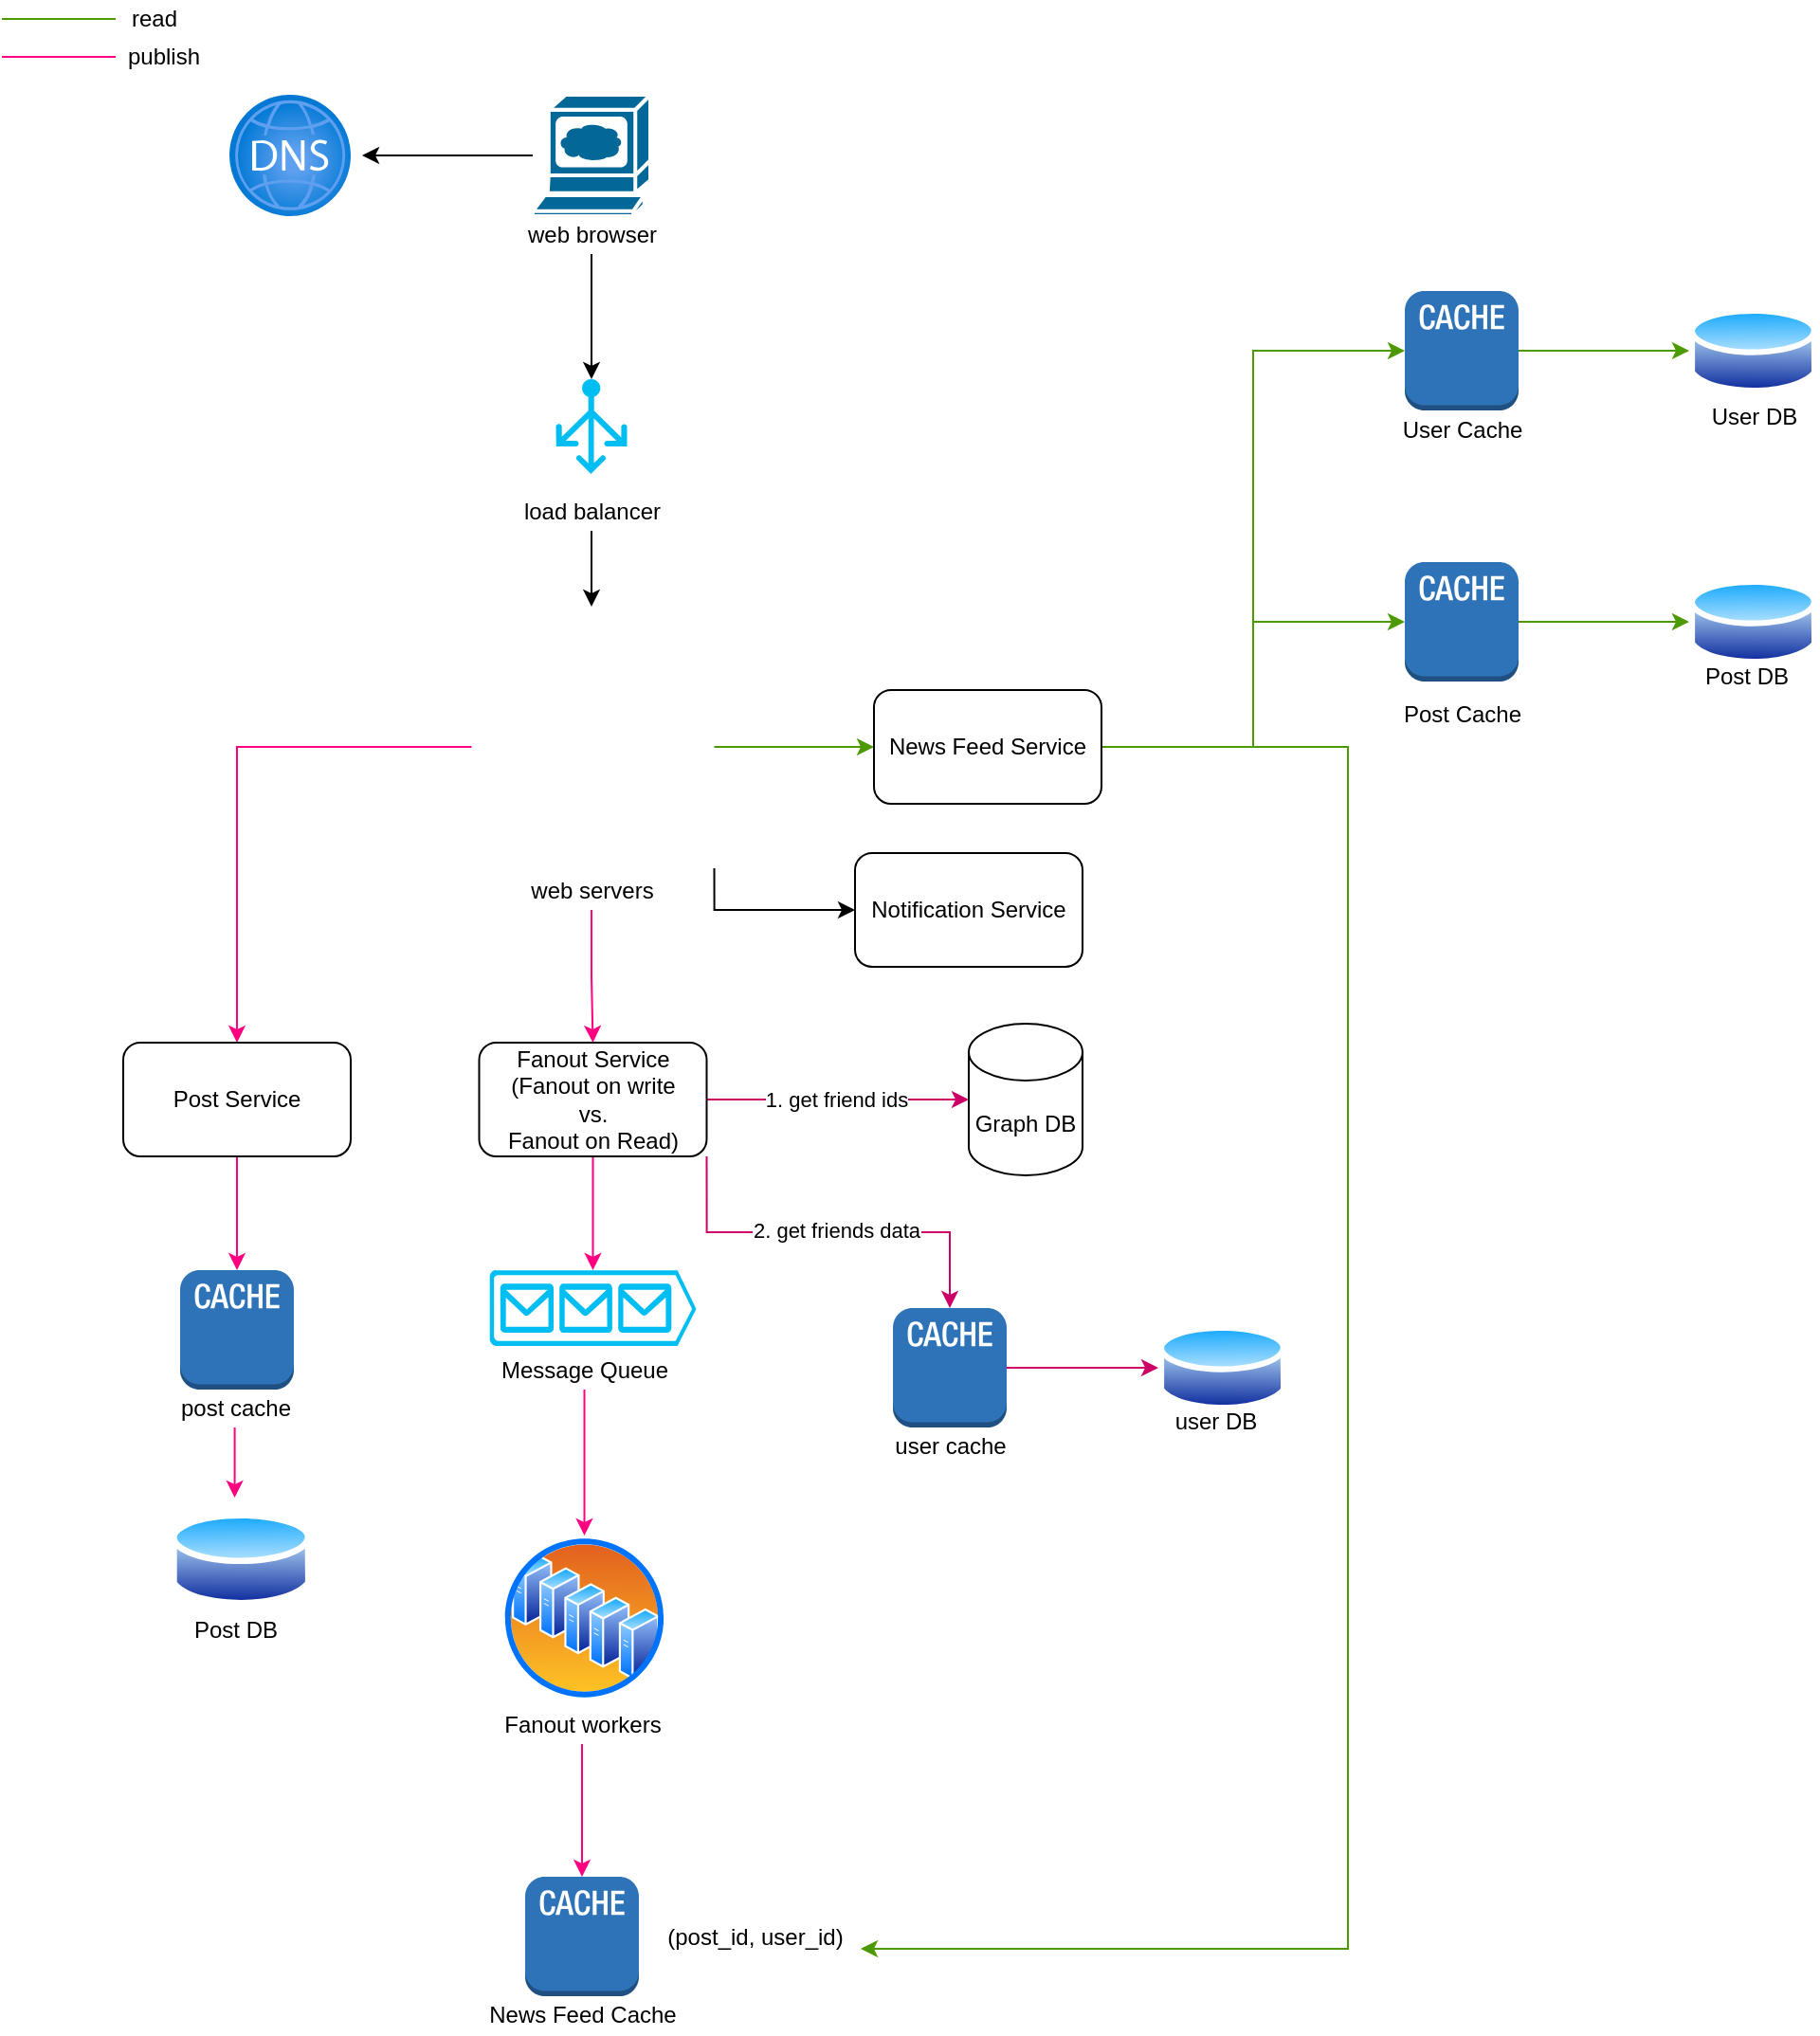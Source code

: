 <mxfile version="17.4.4" type="github">
  <diagram id="4cCKLbDu2Ntrc-mVVSZb" name="Page-1">
    <mxGraphModel dx="1466" dy="1129" grid="1" gridSize="10" guides="1" tooltips="1" connect="1" arrows="1" fold="1" page="1" pageScale="1" pageWidth="850" pageHeight="1100" math="0" shadow="0">
      <root>
        <mxCell id="0" />
        <mxCell id="1" parent="0" />
        <mxCell id="fDrAR6Ka62goLLIewrtq-10" style="edgeStyle=orthogonalEdgeStyle;rounded=0;orthogonalLoop=1;jettySize=auto;html=1;" edge="1" parent="1" source="wFmW60XCWzOWadYCHSVF-1">
          <mxGeometry relative="1" as="geometry">
            <mxPoint x="210" y="122" as="targetPoint" />
          </mxGeometry>
        </mxCell>
        <mxCell id="wFmW60XCWzOWadYCHSVF-1" value="" style="shape=mxgraph.cisco.computers_and_peripherals.web_browser;html=1;pointerEvents=1;dashed=0;fillColor=#036897;strokeColor=#ffffff;strokeWidth=2;verticalLabelPosition=bottom;verticalAlign=top;align=center;outlineConnect=0;" parent="1" vertex="1">
          <mxGeometry x="300" y="90" width="62" height="64" as="geometry" />
        </mxCell>
        <mxCell id="wFmW60XCWzOWadYCHSVF-2" value="" style="aspect=fixed;html=1;points=[];align=center;image;fontSize=12;image=img/lib/azure2/networking/DNS_Zones.svg;" parent="1" vertex="1">
          <mxGeometry x="140" y="90" width="64" height="64" as="geometry" />
        </mxCell>
        <mxCell id="wFmW60XCWzOWadYCHSVF-3" value="" style="verticalLabelPosition=bottom;html=1;verticalAlign=top;align=center;strokeColor=none;fillColor=#00BEF2;shape=mxgraph.azure.load_balancer_generic;pointerEvents=1;" parent="1" vertex="1">
          <mxGeometry x="312.25" y="240" width="37.5" height="50" as="geometry" />
        </mxCell>
        <mxCell id="fDrAR6Ka62goLLIewrtq-13" style="edgeStyle=orthogonalEdgeStyle;rounded=0;orthogonalLoop=1;jettySize=auto;html=1;entryX=0.5;entryY=0;entryDx=0;entryDy=0;strokeColor=#FF0080;" edge="1" parent="1" source="wFmW60XCWzOWadYCHSVF-4" target="wFmW60XCWzOWadYCHSVF-5">
          <mxGeometry relative="1" as="geometry" />
        </mxCell>
        <mxCell id="fDrAR6Ka62goLLIewrtq-38" style="edgeStyle=orthogonalEdgeStyle;rounded=0;orthogonalLoop=1;jettySize=auto;html=1;exitX=1;exitY=1;exitDx=0;exitDy=0;" edge="1" parent="1" source="wFmW60XCWzOWadYCHSVF-4" target="wFmW60XCWzOWadYCHSVF-7">
          <mxGeometry relative="1" as="geometry" />
        </mxCell>
        <mxCell id="fDrAR6Ka62goLLIewrtq-42" style="edgeStyle=orthogonalEdgeStyle;rounded=0;orthogonalLoop=1;jettySize=auto;html=1;strokeColor=#4D9900;" edge="1" parent="1" source="wFmW60XCWzOWadYCHSVF-4" target="fDrAR6Ka62goLLIewrtq-41">
          <mxGeometry relative="1" as="geometry" />
        </mxCell>
        <mxCell id="wFmW60XCWzOWadYCHSVF-4" value="" style="shape=image;html=1;verticalAlign=top;verticalLabelPosition=bottom;labelBackgroundColor=#ffffff;imageAspect=0;aspect=fixed;image=https://cdn2.iconfinder.com/data/icons/whcompare-isometric-web-hosting-servers/50/server-transfer-128.png" parent="1" vertex="1">
          <mxGeometry x="267.75" y="370" width="128" height="128" as="geometry" />
        </mxCell>
        <mxCell id="fDrAR6Ka62goLLIewrtq-14" style="edgeStyle=orthogonalEdgeStyle;rounded=0;orthogonalLoop=1;jettySize=auto;html=1;entryX=0.5;entryY=0;entryDx=0;entryDy=0;entryPerimeter=0;strokeColor=#FF0080;" edge="1" parent="1" source="wFmW60XCWzOWadYCHSVF-5" target="fDrAR6Ka62goLLIewrtq-1">
          <mxGeometry relative="1" as="geometry" />
        </mxCell>
        <mxCell id="wFmW60XCWzOWadYCHSVF-5" value="Post Service" style="rounded=1;whiteSpace=wrap;html=1;" parent="1" vertex="1">
          <mxGeometry x="84" y="590" width="120" height="60" as="geometry" />
        </mxCell>
        <mxCell id="fDrAR6Ka62goLLIewrtq-17" style="edgeStyle=orthogonalEdgeStyle;rounded=0;orthogonalLoop=1;jettySize=auto;html=1;entryX=0.5;entryY=0;entryDx=0;entryDy=0;entryPerimeter=0;strokeColor=#FF0080;" edge="1" parent="1" source="wFmW60XCWzOWadYCHSVF-6" target="fDrAR6Ka62goLLIewrtq-6">
          <mxGeometry relative="1" as="geometry" />
        </mxCell>
        <mxCell id="fDrAR6Ka62goLLIewrtq-20" style="edgeStyle=orthogonalEdgeStyle;rounded=0;orthogonalLoop=1;jettySize=auto;html=1;entryX=0;entryY=0.5;entryDx=0;entryDy=0;entryPerimeter=0;strokeColor=#CC0066;" edge="1" parent="1" source="wFmW60XCWzOWadYCHSVF-6" target="fDrAR6Ka62goLLIewrtq-3">
          <mxGeometry relative="1" as="geometry" />
        </mxCell>
        <mxCell id="fDrAR6Ka62goLLIewrtq-23" value="1. get friend ids" style="edgeLabel;html=1;align=center;verticalAlign=middle;resizable=0;points=[];" vertex="1" connectable="0" parent="fDrAR6Ka62goLLIewrtq-20">
          <mxGeometry x="-0.259" y="-1" relative="1" as="geometry">
            <mxPoint x="17" y="-1" as="offset" />
          </mxGeometry>
        </mxCell>
        <mxCell id="fDrAR6Ka62goLLIewrtq-25" style="edgeStyle=orthogonalEdgeStyle;rounded=0;orthogonalLoop=1;jettySize=auto;html=1;exitX=1;exitY=1;exitDx=0;exitDy=0;entryX=0.5;entryY=0;entryDx=0;entryDy=0;entryPerimeter=0;strokeColor=#CC0066;" edge="1" parent="1" source="wFmW60XCWzOWadYCHSVF-6" target="fDrAR6Ka62goLLIewrtq-4">
          <mxGeometry relative="1" as="geometry" />
        </mxCell>
        <mxCell id="fDrAR6Ka62goLLIewrtq-26" value="2. get friends data" style="edgeLabel;html=1;align=center;verticalAlign=middle;resizable=0;points=[];" vertex="1" connectable="0" parent="fDrAR6Ka62goLLIewrtq-25">
          <mxGeometry x="-0.306" y="1" relative="1" as="geometry">
            <mxPoint x="36" as="offset" />
          </mxGeometry>
        </mxCell>
        <mxCell id="wFmW60XCWzOWadYCHSVF-6" value="Fanout Service&lt;br&gt;(Fanout on write&lt;br&gt;vs.&lt;br&gt;Fanout on Read)" style="rounded=1;whiteSpace=wrap;html=1;" parent="1" vertex="1">
          <mxGeometry x="271.75" y="590" width="120" height="60" as="geometry" />
        </mxCell>
        <mxCell id="wFmW60XCWzOWadYCHSVF-7" value="Notification Service" style="rounded=1;whiteSpace=wrap;html=1;" parent="1" vertex="1">
          <mxGeometry x="470" y="490" width="120" height="60" as="geometry" />
        </mxCell>
        <mxCell id="fDrAR6Ka62goLLIewrtq-11" style="edgeStyle=orthogonalEdgeStyle;rounded=0;orthogonalLoop=1;jettySize=auto;html=1;entryX=0.5;entryY=0;entryDx=0;entryDy=0;entryPerimeter=0;" edge="1" parent="1" source="wFmW60XCWzOWadYCHSVF-8" target="wFmW60XCWzOWadYCHSVF-3">
          <mxGeometry relative="1" as="geometry" />
        </mxCell>
        <mxCell id="wFmW60XCWzOWadYCHSVF-8" value="web browser" style="text;html=1;align=center;verticalAlign=middle;resizable=0;points=[];autosize=1;strokeColor=none;fillColor=none;" parent="1" vertex="1">
          <mxGeometry x="291" y="154" width="80" height="20" as="geometry" />
        </mxCell>
        <mxCell id="fDrAR6Ka62goLLIewrtq-12" style="edgeStyle=orthogonalEdgeStyle;rounded=0;orthogonalLoop=1;jettySize=auto;html=1;" edge="1" parent="1" source="wFmW60XCWzOWadYCHSVF-9">
          <mxGeometry relative="1" as="geometry">
            <mxPoint x="331" y="360" as="targetPoint" />
          </mxGeometry>
        </mxCell>
        <mxCell id="wFmW60XCWzOWadYCHSVF-9" value="load balancer" style="text;html=1;align=center;verticalAlign=middle;resizable=0;points=[];autosize=1;strokeColor=none;fillColor=none;" parent="1" vertex="1">
          <mxGeometry x="286" y="300" width="90" height="20" as="geometry" />
        </mxCell>
        <mxCell id="fDrAR6Ka62goLLIewrtq-16" style="edgeStyle=orthogonalEdgeStyle;rounded=0;orthogonalLoop=1;jettySize=auto;html=1;entryX=0.5;entryY=0;entryDx=0;entryDy=0;strokeColor=#FF0080;" edge="1" parent="1" source="wFmW60XCWzOWadYCHSVF-10" target="wFmW60XCWzOWadYCHSVF-6">
          <mxGeometry relative="1" as="geometry" />
        </mxCell>
        <mxCell id="wFmW60XCWzOWadYCHSVF-10" value="web servers" style="text;html=1;align=center;verticalAlign=middle;resizable=0;points=[];autosize=1;strokeColor=none;fillColor=none;" parent="1" vertex="1">
          <mxGeometry x="291" y="500" width="80" height="20" as="geometry" />
        </mxCell>
        <mxCell id="fDrAR6Ka62goLLIewrtq-1" value="" style="outlineConnect=0;dashed=0;verticalLabelPosition=bottom;verticalAlign=top;align=center;html=1;shape=mxgraph.aws3.cache_node;fillColor=#2E73B8;gradientColor=none;" vertex="1" parent="1">
          <mxGeometry x="114" y="710" width="60" height="63" as="geometry" />
        </mxCell>
        <mxCell id="fDrAR6Ka62goLLIewrtq-2" value="" style="aspect=fixed;perimeter=ellipsePerimeter;html=1;align=center;shadow=0;dashed=0;spacingTop=3;image;image=img/lib/active_directory/database.svg;" vertex="1" parent="1">
          <mxGeometry x="108.99" y="835" width="74.33" height="55" as="geometry" />
        </mxCell>
        <mxCell id="fDrAR6Ka62goLLIewrtq-3" value="Graph DB" style="shape=cylinder3;whiteSpace=wrap;html=1;boundedLbl=1;backgroundOutline=1;size=15;" vertex="1" parent="1">
          <mxGeometry x="530" y="580" width="60" height="80" as="geometry" />
        </mxCell>
        <mxCell id="fDrAR6Ka62goLLIewrtq-22" style="edgeStyle=orthogonalEdgeStyle;rounded=0;orthogonalLoop=1;jettySize=auto;html=1;entryX=0;entryY=0.5;entryDx=0;entryDy=0;strokeColor=#CC0066;" edge="1" parent="1" source="fDrAR6Ka62goLLIewrtq-4" target="fDrAR6Ka62goLLIewrtq-5">
          <mxGeometry relative="1" as="geometry" />
        </mxCell>
        <mxCell id="fDrAR6Ka62goLLIewrtq-4" value="" style="outlineConnect=0;dashed=0;verticalLabelPosition=bottom;verticalAlign=top;align=center;html=1;shape=mxgraph.aws3.cache_node;fillColor=#2E73B8;gradientColor=none;" vertex="1" parent="1">
          <mxGeometry x="490" y="730" width="60" height="63" as="geometry" />
        </mxCell>
        <mxCell id="fDrAR6Ka62goLLIewrtq-5" value="" style="aspect=fixed;perimeter=ellipsePerimeter;html=1;align=center;shadow=0;dashed=0;spacingTop=3;image;image=img/lib/active_directory/database.svg;" vertex="1" parent="1">
          <mxGeometry x="630" y="736.5" width="67.57" height="50" as="geometry" />
        </mxCell>
        <mxCell id="fDrAR6Ka62goLLIewrtq-6" value="" style="verticalLabelPosition=bottom;html=1;verticalAlign=top;align=center;strokeColor=none;fillColor=#00BEF2;shape=mxgraph.azure.queue_generic;pointerEvents=1;" vertex="1" parent="1">
          <mxGeometry x="277.25" y="710" width="109" height="40" as="geometry" />
        </mxCell>
        <mxCell id="fDrAR6Ka62goLLIewrtq-8" value="" style="aspect=fixed;perimeter=ellipsePerimeter;html=1;align=center;shadow=0;dashed=0;spacingTop=3;image;image=img/lib/active_directory/server_farm.svg;" vertex="1" parent="1">
          <mxGeometry x="283.75" y="850" width="87" height="87" as="geometry" />
        </mxCell>
        <mxCell id="fDrAR6Ka62goLLIewrtq-9" value="" style="outlineConnect=0;dashed=0;verticalLabelPosition=bottom;verticalAlign=top;align=center;html=1;shape=mxgraph.aws3.cache_node;fillColor=#2E73B8;gradientColor=none;" vertex="1" parent="1">
          <mxGeometry x="296" y="1030" width="60" height="63" as="geometry" />
        </mxCell>
        <mxCell id="fDrAR6Ka62goLLIewrtq-27" value="user cache" style="text;html=1;align=center;verticalAlign=middle;resizable=0;points=[];autosize=1;strokeColor=none;fillColor=none;" vertex="1" parent="1">
          <mxGeometry x="485" y="793" width="70" height="20" as="geometry" />
        </mxCell>
        <mxCell id="fDrAR6Ka62goLLIewrtq-28" value="user DB" style="text;html=1;align=center;verticalAlign=middle;resizable=0;points=[];autosize=1;strokeColor=none;fillColor=none;" vertex="1" parent="1">
          <mxGeometry x="630" y="780" width="60" height="20" as="geometry" />
        </mxCell>
        <mxCell id="fDrAR6Ka62goLLIewrtq-32" style="edgeStyle=orthogonalEdgeStyle;rounded=0;orthogonalLoop=1;jettySize=auto;html=1;strokeColor=#FF0080;" edge="1" parent="1" source="fDrAR6Ka62goLLIewrtq-29">
          <mxGeometry relative="1" as="geometry">
            <mxPoint x="142.78" y="830" as="targetPoint" />
          </mxGeometry>
        </mxCell>
        <mxCell id="fDrAR6Ka62goLLIewrtq-29" value="post cache" style="text;html=1;align=center;verticalAlign=middle;resizable=0;points=[];autosize=1;strokeColor=none;fillColor=none;" vertex="1" parent="1">
          <mxGeometry x="107.78" y="773" width="70" height="20" as="geometry" />
        </mxCell>
        <mxCell id="fDrAR6Ka62goLLIewrtq-33" value="Post DB" style="text;html=1;align=center;verticalAlign=middle;resizable=0;points=[];autosize=1;strokeColor=none;fillColor=none;" vertex="1" parent="1">
          <mxGeometry x="112.78" y="890" width="60" height="20" as="geometry" />
        </mxCell>
        <mxCell id="fDrAR6Ka62goLLIewrtq-36" style="edgeStyle=orthogonalEdgeStyle;rounded=0;orthogonalLoop=1;jettySize=auto;html=1;entryX=0.5;entryY=0;entryDx=0;entryDy=0;strokeColor=#FF0080;" edge="1" parent="1" source="fDrAR6Ka62goLLIewrtq-34" target="fDrAR6Ka62goLLIewrtq-8">
          <mxGeometry relative="1" as="geometry" />
        </mxCell>
        <mxCell id="fDrAR6Ka62goLLIewrtq-34" value="Message Queue" style="text;html=1;align=center;verticalAlign=middle;resizable=0;points=[];autosize=1;strokeColor=none;fillColor=none;" vertex="1" parent="1">
          <mxGeometry x="277.25" y="753" width="100" height="20" as="geometry" />
        </mxCell>
        <mxCell id="fDrAR6Ka62goLLIewrtq-37" style="edgeStyle=orthogonalEdgeStyle;rounded=0;orthogonalLoop=1;jettySize=auto;html=1;strokeColor=#FF0080;" edge="1" parent="1" source="fDrAR6Ka62goLLIewrtq-35" target="fDrAR6Ka62goLLIewrtq-9">
          <mxGeometry relative="1" as="geometry" />
        </mxCell>
        <mxCell id="fDrAR6Ka62goLLIewrtq-35" value="Fanout workers" style="text;html=1;align=center;verticalAlign=middle;resizable=0;points=[];autosize=1;strokeColor=none;fillColor=none;" vertex="1" parent="1">
          <mxGeometry x="276" y="940" width="100" height="20" as="geometry" />
        </mxCell>
        <mxCell id="fDrAR6Ka62goLLIewrtq-39" value="News Feed Cache" style="text;html=1;align=center;verticalAlign=middle;resizable=0;points=[];autosize=1;strokeColor=none;fillColor=none;" vertex="1" parent="1">
          <mxGeometry x="271" y="1093" width="110" height="20" as="geometry" />
        </mxCell>
        <mxCell id="fDrAR6Ka62goLLIewrtq-40" value="(post_id, user_id)" style="text;html=1;align=center;verticalAlign=middle;resizable=0;points=[];autosize=1;strokeColor=none;fillColor=none;" vertex="1" parent="1">
          <mxGeometry x="362" y="1051.5" width="110" height="20" as="geometry" />
        </mxCell>
        <mxCell id="fDrAR6Ka62goLLIewrtq-60" style="edgeStyle=orthogonalEdgeStyle;rounded=0;orthogonalLoop=1;jettySize=auto;html=1;entryX=1.009;entryY=0.825;entryDx=0;entryDy=0;entryPerimeter=0;strokeColor=#4D9900;" edge="1" parent="1" source="fDrAR6Ka62goLLIewrtq-41" target="fDrAR6Ka62goLLIewrtq-40">
          <mxGeometry relative="1" as="geometry">
            <Array as="points">
              <mxPoint x="730" y="434" />
              <mxPoint x="730" y="1068" />
            </Array>
          </mxGeometry>
        </mxCell>
        <mxCell id="fDrAR6Ka62goLLIewrtq-61" style="edgeStyle=orthogonalEdgeStyle;rounded=0;orthogonalLoop=1;jettySize=auto;html=1;entryX=0;entryY=0.5;entryDx=0;entryDy=0;entryPerimeter=0;strokeColor=#4D9900;" edge="1" parent="1" source="fDrAR6Ka62goLLIewrtq-41" target="fDrAR6Ka62goLLIewrtq-45">
          <mxGeometry relative="1" as="geometry" />
        </mxCell>
        <mxCell id="fDrAR6Ka62goLLIewrtq-62" style="edgeStyle=orthogonalEdgeStyle;rounded=0;orthogonalLoop=1;jettySize=auto;html=1;entryX=0;entryY=0.5;entryDx=0;entryDy=0;entryPerimeter=0;strokeColor=#4D9900;" edge="1" parent="1" source="fDrAR6Ka62goLLIewrtq-41" target="fDrAR6Ka62goLLIewrtq-43">
          <mxGeometry relative="1" as="geometry" />
        </mxCell>
        <mxCell id="fDrAR6Ka62goLLIewrtq-41" value="News Feed Service" style="rounded=1;whiteSpace=wrap;html=1;" vertex="1" parent="1">
          <mxGeometry x="480" y="404" width="120" height="60" as="geometry" />
        </mxCell>
        <mxCell id="fDrAR6Ka62goLLIewrtq-52" style="edgeStyle=orthogonalEdgeStyle;rounded=0;orthogonalLoop=1;jettySize=auto;html=1;entryX=0;entryY=0.5;entryDx=0;entryDy=0;strokeColor=#4D9900;" edge="1" parent="1" source="fDrAR6Ka62goLLIewrtq-43" target="fDrAR6Ka62goLLIewrtq-44">
          <mxGeometry relative="1" as="geometry" />
        </mxCell>
        <mxCell id="fDrAR6Ka62goLLIewrtq-43" value="" style="outlineConnect=0;dashed=0;verticalLabelPosition=bottom;verticalAlign=top;align=center;html=1;shape=mxgraph.aws3.cache_node;fillColor=#2E73B8;gradientColor=none;" vertex="1" parent="1">
          <mxGeometry x="760" y="193.5" width="60" height="63" as="geometry" />
        </mxCell>
        <mxCell id="fDrAR6Ka62goLLIewrtq-44" value="" style="aspect=fixed;perimeter=ellipsePerimeter;html=1;align=center;shadow=0;dashed=0;spacingTop=3;image;image=img/lib/active_directory/database.svg;" vertex="1" parent="1">
          <mxGeometry x="910" y="200" width="67.57" height="50" as="geometry" />
        </mxCell>
        <mxCell id="fDrAR6Ka62goLLIewrtq-54" style="edgeStyle=orthogonalEdgeStyle;rounded=0;orthogonalLoop=1;jettySize=auto;html=1;entryX=0;entryY=0.5;entryDx=0;entryDy=0;strokeColor=#4D9900;" edge="1" parent="1" source="fDrAR6Ka62goLLIewrtq-45" target="fDrAR6Ka62goLLIewrtq-46">
          <mxGeometry relative="1" as="geometry" />
        </mxCell>
        <mxCell id="fDrAR6Ka62goLLIewrtq-45" value="" style="outlineConnect=0;dashed=0;verticalLabelPosition=bottom;verticalAlign=top;align=center;html=1;shape=mxgraph.aws3.cache_node;fillColor=#2E73B8;gradientColor=none;" vertex="1" parent="1">
          <mxGeometry x="760" y="336.5" width="60" height="63" as="geometry" />
        </mxCell>
        <mxCell id="fDrAR6Ka62goLLIewrtq-46" value="" style="aspect=fixed;perimeter=ellipsePerimeter;html=1;align=center;shadow=0;dashed=0;spacingTop=3;image;image=img/lib/active_directory/database.svg;" vertex="1" parent="1">
          <mxGeometry x="910" y="343" width="67.57" height="50" as="geometry" />
        </mxCell>
        <mxCell id="fDrAR6Ka62goLLIewrtq-48" value="User Cache" style="text;html=1;align=center;verticalAlign=middle;resizable=0;points=[];autosize=1;strokeColor=none;fillColor=none;" vertex="1" parent="1">
          <mxGeometry x="750" y="256.5" width="80" height="20" as="geometry" />
        </mxCell>
        <mxCell id="fDrAR6Ka62goLLIewrtq-49" value="User DB" style="text;html=1;align=center;verticalAlign=middle;resizable=0;points=[];autosize=1;strokeColor=none;fillColor=none;" vertex="1" parent="1">
          <mxGeometry x="913.78" y="250" width="60" height="20" as="geometry" />
        </mxCell>
        <mxCell id="fDrAR6Ka62goLLIewrtq-50" value="Post Cache" style="text;html=1;align=center;verticalAlign=middle;resizable=0;points=[];autosize=1;strokeColor=none;fillColor=none;" vertex="1" parent="1">
          <mxGeometry x="750" y="406.5" width="80" height="20" as="geometry" />
        </mxCell>
        <mxCell id="fDrAR6Ka62goLLIewrtq-51" value="Post DB" style="text;html=1;align=center;verticalAlign=middle;resizable=0;points=[];autosize=1;strokeColor=none;fillColor=none;" vertex="1" parent="1">
          <mxGeometry x="910" y="386.5" width="60" height="20" as="geometry" />
        </mxCell>
        <mxCell id="fDrAR6Ka62goLLIewrtq-63" value="" style="endArrow=none;html=1;rounded=0;strokeColor=#4D9900;" edge="1" parent="1">
          <mxGeometry width="50" height="50" relative="1" as="geometry">
            <mxPoint x="20" y="50" as="sourcePoint" />
            <mxPoint x="80" y="50" as="targetPoint" />
          </mxGeometry>
        </mxCell>
        <mxCell id="fDrAR6Ka62goLLIewrtq-64" value="read" style="text;html=1;align=center;verticalAlign=middle;resizable=0;points=[];autosize=1;strokeColor=none;fillColor=none;" vertex="1" parent="1">
          <mxGeometry x="80" y="40" width="40" height="20" as="geometry" />
        </mxCell>
        <mxCell id="fDrAR6Ka62goLLIewrtq-66" value="" style="endArrow=none;html=1;rounded=0;strokeColor=#FF0080;" edge="1" parent="1">
          <mxGeometry width="50" height="50" relative="1" as="geometry">
            <mxPoint x="20" y="70" as="sourcePoint" />
            <mxPoint x="80" y="70" as="targetPoint" />
          </mxGeometry>
        </mxCell>
        <mxCell id="fDrAR6Ka62goLLIewrtq-67" value="publish" style="text;html=1;align=center;verticalAlign=middle;resizable=0;points=[];autosize=1;strokeColor=none;fillColor=none;" vertex="1" parent="1">
          <mxGeometry x="80" y="60" width="50" height="20" as="geometry" />
        </mxCell>
      </root>
    </mxGraphModel>
  </diagram>
</mxfile>
